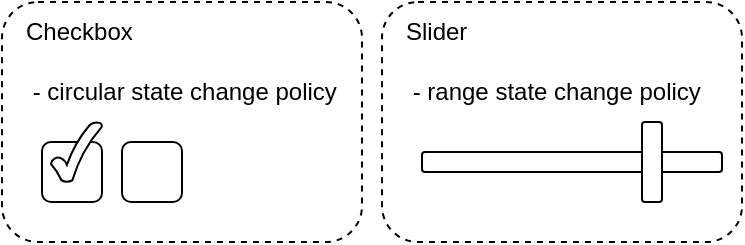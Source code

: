 <mxfile version="24.7.17">
  <diagram name="Page-1" id="e7vitAf72NwZrpKz9_Ie">
    <mxGraphModel dx="988" dy="578" grid="1" gridSize="10" guides="1" tooltips="1" connect="1" arrows="1" fold="1" page="1" pageScale="1" pageWidth="850" pageHeight="1100" math="0" shadow="0">
      <root>
        <mxCell id="0" />
        <mxCell id="1" parent="0" />
        <mxCell id="SsSPNky9ufYv8PUrd012-2" value="" style="rounded=1;whiteSpace=wrap;html=1;fillColor=none;dashed=1;" vertex="1" parent="1">
          <mxGeometry x="290" y="30" width="180" height="120" as="geometry" />
        </mxCell>
        <mxCell id="SsSPNky9ufYv8PUrd012-1" value="" style="rounded=1;whiteSpace=wrap;html=1;fillColor=none;dashed=1;" vertex="1" parent="1">
          <mxGeometry x="100" y="30" width="180" height="120" as="geometry" />
        </mxCell>
        <mxCell id="uDKXjKk5Kg-mjDR0Opt4-4" value="" style="rounded=1;whiteSpace=wrap;html=1;" parent="1" vertex="1">
          <mxGeometry x="160" y="100" width="30" height="30" as="geometry" />
        </mxCell>
        <mxCell id="uDKXjKk5Kg-mjDR0Opt4-6" value="Checkbox" style="text;html=1;align=left;verticalAlign=middle;whiteSpace=wrap;rounded=0;" parent="1" vertex="1">
          <mxGeometry x="110" y="30" width="160" height="30" as="geometry" />
        </mxCell>
        <mxCell id="uDKXjKk5Kg-mjDR0Opt4-7" value="&amp;nbsp;- circular state change policy" style="text;html=1;align=left;verticalAlign=middle;whiteSpace=wrap;rounded=0;" parent="1" vertex="1">
          <mxGeometry x="110" y="60" width="160" height="30" as="geometry" />
        </mxCell>
        <mxCell id="uDKXjKk5Kg-mjDR0Opt4-9" value="" style="rounded=1;whiteSpace=wrap;html=1;" parent="1" vertex="1">
          <mxGeometry x="120" y="100" width="30" height="30" as="geometry" />
        </mxCell>
        <mxCell id="uDKXjKk5Kg-mjDR0Opt4-10" value="" style="verticalLabelPosition=bottom;verticalAlign=top;html=1;shape=mxgraph.basic.tick" parent="1" vertex="1">
          <mxGeometry x="124.5" y="90" width="25.5" height="30" as="geometry" />
        </mxCell>
        <mxCell id="VQ7dve10hfscTf-xHSSG-2" value="Slider" style="text;html=1;align=left;verticalAlign=middle;whiteSpace=wrap;rounded=0;" parent="1" vertex="1">
          <mxGeometry x="300" y="30" width="160" height="30" as="geometry" />
        </mxCell>
        <mxCell id="VQ7dve10hfscTf-xHSSG-3" value="&amp;nbsp;- range state change policy" style="text;html=1;align=left;verticalAlign=middle;whiteSpace=wrap;rounded=0;" parent="1" vertex="1">
          <mxGeometry x="300" y="60" width="160" height="30" as="geometry" />
        </mxCell>
        <mxCell id="VQ7dve10hfscTf-xHSSG-4" value="" style="rounded=1;whiteSpace=wrap;html=1;" parent="1" vertex="1">
          <mxGeometry x="310" y="105" width="150" height="10" as="geometry" />
        </mxCell>
        <mxCell id="VQ7dve10hfscTf-xHSSG-5" value="" style="rounded=1;whiteSpace=wrap;html=1;" parent="1" vertex="1">
          <mxGeometry x="420" y="90" width="10" height="40" as="geometry" />
        </mxCell>
      </root>
    </mxGraphModel>
  </diagram>
</mxfile>
